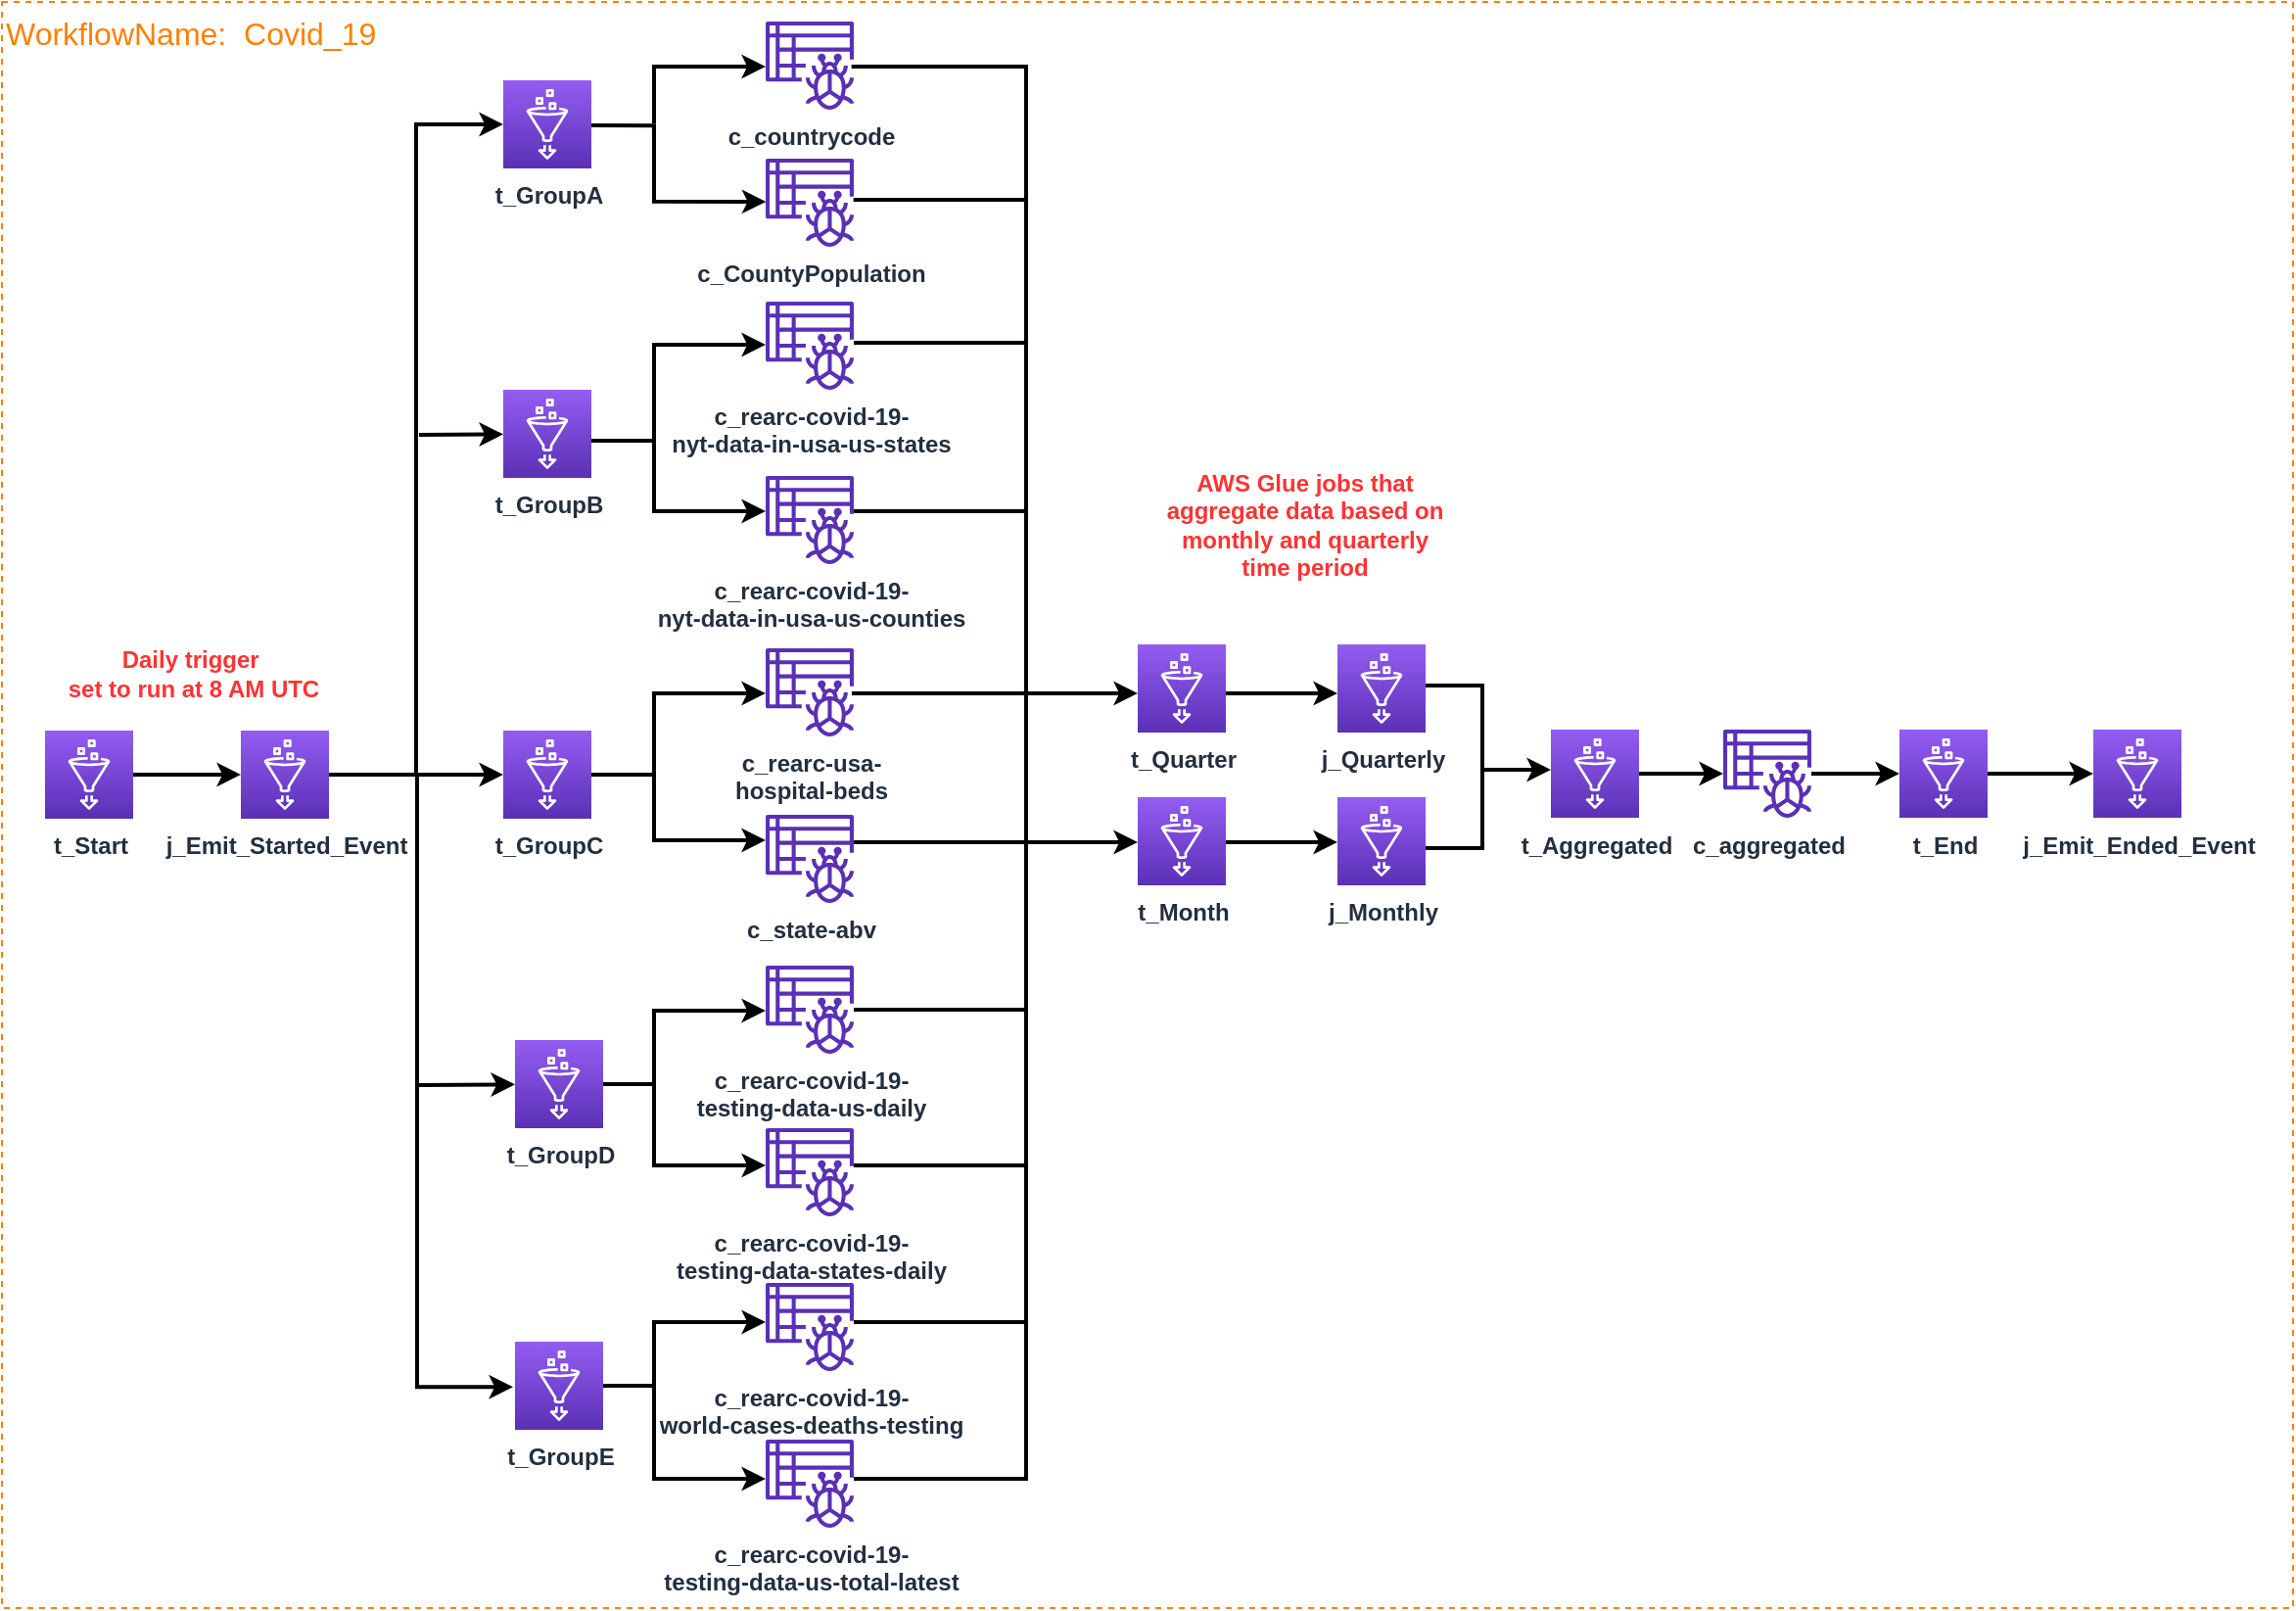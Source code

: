 <mxfile version="14.1.8" type="device"><diagram id="cLeb911HpQrfx_mNGOx6" name="Page-1"><mxGraphModel dx="1588" dy="1003" grid="0" gridSize="10" guides="1" tooltips="1" connect="1" arrows="1" fold="1" page="1" pageScale="1" pageWidth="1169" pageHeight="827" background="#ffffff" math="0" shadow="0"><root><mxCell id="0"/><mxCell id="1" parent="0"/><mxCell id="1Ak9XeJnUZnrZp4K6ehy-15" value="WorkflowName:  Covid_19" style="fillColor=none;strokeColor=#ff8000;verticalAlign=top;fontStyle=0;fontColor=#ff8000;align=left;dashed=1;fontSize=16;" parent="1" vertex="1"><mxGeometry x="20" y="6" width="1170" height="820" as="geometry"/></mxCell><mxCell id="8LFIYLNNRpLf8T8PcrfN-58" value="" style="edgeStyle=orthogonalEdgeStyle;rounded=0;orthogonalLoop=1;jettySize=auto;html=1;strokeWidth=2;" parent="1" source="1Ak9XeJnUZnrZp4K6ehy-2" target="1Ak9XeJnUZnrZp4K6ehy-5" edge="1"><mxGeometry relative="1" as="geometry"/></mxCell><mxCell id="1Ak9XeJnUZnrZp4K6ehy-2" value="&lt;b&gt;c_aggregated&lt;/b&gt;" style="outlineConnect=0;fontColor=#232F3E;gradientColor=none;fillColor=#5A30B5;strokeColor=none;dashed=0;verticalLabelPosition=bottom;verticalAlign=top;align=center;html=1;fontSize=12;fontStyle=0;aspect=fixed;pointerEvents=1;shape=mxgraph.aws4.glue_crawlers;" parent="1" vertex="1"><mxGeometry x="899" y="377.5" width="45" height="45" as="geometry"/></mxCell><mxCell id="8LFIYLNNRpLf8T8PcrfN-45" style="edgeStyle=orthogonalEdgeStyle;rounded=0;orthogonalLoop=1;jettySize=auto;html=1;strokeWidth=2;" parent="1" source="1Ak9XeJnUZnrZp4K6ehy-5" target="8LFIYLNNRpLf8T8PcrfN-19" edge="1"><mxGeometry relative="1" as="geometry"/></mxCell><mxCell id="1Ak9XeJnUZnrZp4K6ehy-5" value="&lt;b&gt;t_End&lt;/b&gt;" style="outlineConnect=0;fontColor=#232F3E;gradientColor=#945DF2;gradientDirection=north;fillColor=#5A30B5;strokeColor=#ffffff;dashed=0;verticalLabelPosition=bottom;verticalAlign=top;align=center;html=1;fontSize=12;fontStyle=0;aspect=fixed;shape=mxgraph.aws4.resourceIcon;resIcon=mxgraph.aws4.glue;" parent="1" vertex="1"><mxGeometry x="989" y="377.5" width="45" height="45" as="geometry"/></mxCell><mxCell id="msF5i7Rx_GSIgx8dMzh3-20" style="edgeStyle=orthogonalEdgeStyle;rounded=0;orthogonalLoop=1;jettySize=auto;html=1;strokeWidth=2;" parent="1" source="1Ak9XeJnUZnrZp4K6ehy-6" target="msF5i7Rx_GSIgx8dMzh3-1" edge="1"><mxGeometry relative="1" as="geometry"/></mxCell><mxCell id="1Ak9XeJnUZnrZp4K6ehy-6" value="&lt;b&gt;t_Start&lt;/b&gt;" style="outlineConnect=0;fontColor=#232F3E;gradientColor=#945DF2;gradientDirection=north;fillColor=#5A30B5;strokeColor=#ffffff;dashed=0;verticalLabelPosition=bottom;verticalAlign=top;align=center;html=1;fontSize=12;fontStyle=0;aspect=fixed;shape=mxgraph.aws4.resourceIcon;resIcon=mxgraph.aws4.glue;" parent="1" vertex="1"><mxGeometry x="42" y="378" width="45" height="45" as="geometry"/></mxCell><mxCell id="msF5i7Rx_GSIgx8dMzh3-39" style="edgeStyle=orthogonalEdgeStyle;rounded=0;orthogonalLoop=1;jettySize=auto;html=1;strokeWidth=2;" parent="1" edge="1"><mxGeometry relative="1" as="geometry"><Array as="points"/><mxPoint x="645" y="435" as="sourcePoint"/><mxPoint x="702" y="435" as="targetPoint"/></mxGeometry></mxCell><mxCell id="1Ak9XeJnUZnrZp4K6ehy-9" value="&lt;b&gt;t_Month&lt;/b&gt;" style="outlineConnect=0;fontColor=#232F3E;gradientColor=#945DF2;gradientDirection=north;fillColor=#5A30B5;strokeColor=#ffffff;dashed=0;verticalLabelPosition=bottom;verticalAlign=top;align=center;html=1;fontSize=12;fontStyle=0;aspect=fixed;shape=mxgraph.aws4.resourceIcon;resIcon=mxgraph.aws4.glue;" parent="1" vertex="1"><mxGeometry x="600" y="412" width="45" height="45" as="geometry"/></mxCell><mxCell id="msF5i7Rx_GSIgx8dMzh3-42" style="edgeStyle=orthogonalEdgeStyle;rounded=0;orthogonalLoop=1;jettySize=auto;html=1;strokeWidth=2;endArrow=none;endFill=0;" parent="1" edge="1"><mxGeometry relative="1" as="geometry"><mxPoint x="454.824" y="107" as="sourcePoint"/><mxPoint x="543" y="107" as="targetPoint"/><Array as="points"><mxPoint x="483" y="107"/><mxPoint x="483" y="107"/></Array></mxGeometry></mxCell><mxCell id="8LFIYLNNRpLf8T8PcrfN-6" value="&lt;b&gt;c_CountyPopulation&lt;/b&gt;" style="outlineConnect=0;fontColor=#232F3E;gradientColor=none;fillColor=#5A30B5;strokeColor=none;dashed=0;verticalLabelPosition=bottom;verticalAlign=top;align=center;html=1;fontSize=12;fontStyle=0;aspect=fixed;pointerEvents=1;shape=mxgraph.aws4.glue_crawlers;" parent="1" vertex="1"><mxGeometry x="410" y="86" width="45" height="45" as="geometry"/></mxCell><mxCell id="msF5i7Rx_GSIgx8dMzh3-40" style="edgeStyle=orthogonalEdgeStyle;rounded=0;orthogonalLoop=1;jettySize=auto;html=1;strokeWidth=2;startArrow=none;startFill=0;endArrow=none;endFill=0;" parent="1" edge="1"><mxGeometry relative="1" as="geometry"><mxPoint x="453.824" y="39" as="sourcePoint"/><mxPoint x="543" y="300" as="targetPoint"/><Array as="points"><mxPoint x="543" y="39"/><mxPoint x="543" y="220"/></Array></mxGeometry></mxCell><mxCell id="8LFIYLNNRpLf8T8PcrfN-7" value="&lt;b&gt;c_countrycode&lt;/b&gt;" style="outlineConnect=0;fontColor=#232F3E;gradientColor=none;fillColor=#5A30B5;strokeColor=none;dashed=0;verticalLabelPosition=bottom;verticalAlign=top;align=center;html=1;fontSize=12;fontStyle=0;aspect=fixed;pointerEvents=1;shape=mxgraph.aws4.glue_crawlers;" parent="1" vertex="1"><mxGeometry x="410" y="16" width="45" height="45" as="geometry"/></mxCell><mxCell id="msF5i7Rx_GSIgx8dMzh3-51" style="edgeStyle=elbowEdgeStyle;rounded=0;orthogonalLoop=1;jettySize=auto;html=1;strokeWidth=2;endArrow=none;endFill=0;elbow=vertical;" parent="1" edge="1"><mxGeometry relative="1" as="geometry"><mxPoint x="454" y="435" as="sourcePoint"/><mxPoint x="543" y="435" as="targetPoint"/></mxGeometry></mxCell><mxCell id="8LFIYLNNRpLf8T8PcrfN-8" value="&lt;b&gt;c_state-abv&lt;/b&gt;" style="outlineConnect=0;fontColor=#232F3E;gradientColor=none;fillColor=#5A30B5;strokeColor=none;dashed=0;verticalLabelPosition=bottom;verticalAlign=top;align=center;html=1;fontSize=12;fontStyle=0;aspect=fixed;pointerEvents=1;shape=mxgraph.aws4.glue_crawlers;" parent="1" vertex="1"><mxGeometry x="410" y="421" width="45" height="45" as="geometry"/></mxCell><mxCell id="msF5i7Rx_GSIgx8dMzh3-48" style="edgeStyle=orthogonalEdgeStyle;rounded=0;orthogonalLoop=1;jettySize=auto;html=1;strokeWidth=2;endArrow=none;endFill=0;" parent="1" edge="1"><mxGeometry relative="1" as="geometry"><Array as="points"><mxPoint x="543" y="266"/><mxPoint x="543" y="266"/></Array><mxPoint x="543" y="266" as="targetPoint"/><mxPoint x="454.823" y="266" as="sourcePoint"/></mxGeometry></mxCell><mxCell id="8LFIYLNNRpLf8T8PcrfN-9" value="&lt;b&gt;c_rearc-covid-19-&lt;br&gt;nyt-data-in-usa-us-counties&lt;/b&gt;" style="outlineConnect=0;fontColor=#232F3E;gradientColor=none;fillColor=#5A30B5;strokeColor=none;dashed=0;verticalLabelPosition=bottom;verticalAlign=top;align=center;html=1;fontSize=12;fontStyle=0;aspect=fixed;pointerEvents=1;shape=mxgraph.aws4.glue_crawlers;" parent="1" vertex="1"><mxGeometry x="410" y="248" width="45" height="45" as="geometry"/></mxCell><mxCell id="msF5i7Rx_GSIgx8dMzh3-44" style="edgeStyle=orthogonalEdgeStyle;rounded=0;orthogonalLoop=1;jettySize=auto;html=1;strokeWidth=2;endArrow=none;endFill=0;" parent="1" edge="1"><mxGeometry relative="1" as="geometry"><mxPoint x="455" y="180" as="sourcePoint"/><mxPoint x="542" y="180" as="targetPoint"/></mxGeometry></mxCell><mxCell id="8LFIYLNNRpLf8T8PcrfN-10" value="&lt;b&gt;c_rearc-covid-19-&lt;br&gt;nyt-data-in-usa-us-states&lt;/b&gt;" style="outlineConnect=0;fontColor=#232F3E;gradientColor=none;fillColor=#5A30B5;strokeColor=none;dashed=0;verticalLabelPosition=bottom;verticalAlign=top;align=center;html=1;fontSize=12;fontStyle=0;aspect=fixed;pointerEvents=1;shape=mxgraph.aws4.glue_crawlers;" parent="1" vertex="1"><mxGeometry x="410" y="159" width="45" height="45" as="geometry"/></mxCell><mxCell id="8LFIYLNNRpLf8T8PcrfN-11" value="&lt;b&gt;c_rearc-usa-&lt;br&gt;hospital-beds&lt;/b&gt;" style="outlineConnect=0;fontColor=#232F3E;gradientColor=none;fillColor=#5A30B5;strokeColor=none;dashed=0;verticalLabelPosition=bottom;verticalAlign=top;align=center;html=1;fontSize=12;fontStyle=0;aspect=fixed;pointerEvents=1;shape=mxgraph.aws4.glue_crawlers;" parent="1" vertex="1"><mxGeometry x="410" y="336" width="45" height="45" as="geometry"/></mxCell><mxCell id="msF5i7Rx_GSIgx8dMzh3-52" style="edgeStyle=orthogonalEdgeStyle;rounded=0;orthogonalLoop=1;jettySize=auto;html=1;strokeWidth=2;endArrow=none;endFill=0;" parent="1" source="8LFIYLNNRpLf8T8PcrfN-12" edge="1"><mxGeometry relative="1" as="geometry"><Array as="points"><mxPoint x="543" y="520"/><mxPoint x="543" y="300"/></Array><mxPoint x="543" y="300" as="targetPoint"/></mxGeometry></mxCell><mxCell id="8LFIYLNNRpLf8T8PcrfN-12" value="&lt;b&gt;c_rearc-covid-19-&lt;br&gt;testing-data-us-daily&lt;/b&gt;" style="outlineConnect=0;fontColor=#232F3E;gradientColor=none;fillColor=#5A30B5;strokeColor=none;dashed=0;verticalLabelPosition=bottom;verticalAlign=top;align=center;html=1;fontSize=12;fontStyle=0;aspect=fixed;pointerEvents=1;shape=mxgraph.aws4.glue_crawlers;" parent="1" vertex="1"><mxGeometry x="410" y="498" width="45" height="45" as="geometry"/></mxCell><mxCell id="msF5i7Rx_GSIgx8dMzh3-55" style="edgeStyle=orthogonalEdgeStyle;rounded=0;orthogonalLoop=1;jettySize=auto;html=1;strokeWidth=2;endArrow=none;endFill=0;" parent="1" source="8LFIYLNNRpLf8T8PcrfN-13" edge="1"><mxGeometry relative="1" as="geometry"><Array as="points"><mxPoint x="543" y="760"/><mxPoint x="543" y="424"/></Array><mxPoint x="543" y="424" as="targetPoint"/></mxGeometry></mxCell><mxCell id="8LFIYLNNRpLf8T8PcrfN-13" value="&lt;b&gt;c_rearc-covid-19-&lt;br&gt;testing-data-us-total-latest&lt;/b&gt;" style="outlineConnect=0;fontColor=#232F3E;gradientColor=none;fillColor=#5A30B5;strokeColor=none;dashed=0;verticalLabelPosition=bottom;verticalAlign=top;align=center;html=1;fontSize=12;fontStyle=0;aspect=fixed;pointerEvents=1;shape=mxgraph.aws4.glue_crawlers;" parent="1" vertex="1"><mxGeometry x="410" y="740" width="45" height="45" as="geometry"/></mxCell><mxCell id="msF5i7Rx_GSIgx8dMzh3-54" style="edgeStyle=orthogonalEdgeStyle;rounded=0;orthogonalLoop=1;jettySize=auto;html=1;strokeWidth=2;endArrow=none;endFill=0;" parent="1" source="8LFIYLNNRpLf8T8PcrfN-14" edge="1"><mxGeometry relative="1" as="geometry"><Array as="points"><mxPoint x="543" y="680"/><mxPoint x="543" y="680"/></Array><mxPoint x="543" y="680" as="targetPoint"/></mxGeometry></mxCell><mxCell id="8LFIYLNNRpLf8T8PcrfN-14" value="&lt;b&gt;c_rearc-covid-19-&lt;br&gt;world-cases-deaths-testing&lt;/b&gt;" style="outlineConnect=0;fontColor=#232F3E;gradientColor=none;fillColor=#5A30B5;strokeColor=none;dashed=0;verticalLabelPosition=bottom;verticalAlign=top;align=center;html=1;fontSize=12;fontStyle=0;aspect=fixed;pointerEvents=1;shape=mxgraph.aws4.glue_crawlers;" parent="1" vertex="1"><mxGeometry x="410" y="660" width="45" height="45" as="geometry"/></mxCell><mxCell id="8LFIYLNNRpLf8T8PcrfN-51" style="edgeStyle=orthogonalEdgeStyle;rounded=0;orthogonalLoop=1;jettySize=auto;html=1;strokeWidth=2;endArrow=none;endFill=0;" parent="1" source="8LFIYLNNRpLf8T8PcrfN-18" edge="1"><mxGeometry relative="1" as="geometry"><Array as="points"><mxPoint x="776" y="438"/><mxPoint x="776" y="396"/></Array><mxPoint x="776" y="396" as="targetPoint"/></mxGeometry></mxCell><mxCell id="8LFIYLNNRpLf8T8PcrfN-18" value="&lt;b&gt;j_Monthly&lt;/b&gt;" style="outlineConnect=0;fontColor=#232F3E;gradientColor=#945DF2;gradientDirection=north;fillColor=#5A30B5;strokeColor=#ffffff;dashed=0;verticalLabelPosition=bottom;verticalAlign=top;align=center;html=1;fontSize=12;fontStyle=0;aspect=fixed;shape=mxgraph.aws4.resourceIcon;resIcon=mxgraph.aws4.glue;" parent="1" vertex="1"><mxGeometry x="702" y="412" width="45" height="45" as="geometry"/></mxCell><mxCell id="8LFIYLNNRpLf8T8PcrfN-19" value="&lt;b&gt;j_Emit_Ended_Event&lt;/b&gt;" style="outlineConnect=0;fontColor=#232F3E;gradientColor=#945DF2;gradientDirection=north;fillColor=#5A30B5;strokeColor=#ffffff;dashed=0;verticalLabelPosition=bottom;verticalAlign=top;align=center;html=1;fontSize=12;fontStyle=0;aspect=fixed;shape=mxgraph.aws4.resourceIcon;resIcon=mxgraph.aws4.glue;" parent="1" vertex="1"><mxGeometry x="1088" y="377.5" width="45" height="45" as="geometry"/></mxCell><mxCell id="8LFIYLNNRpLf8T8PcrfN-50" style="edgeStyle=orthogonalEdgeStyle;rounded=0;orthogonalLoop=1;jettySize=auto;html=1;strokeWidth=2;" parent="1" source="8LFIYLNNRpLf8T8PcrfN-47" target="8LFIYLNNRpLf8T8PcrfN-56" edge="1"><mxGeometry relative="1" as="geometry"><Array as="points"><mxPoint x="776" y="355"/><mxPoint x="776" y="398"/></Array><mxPoint x="826" y="398" as="targetPoint"/></mxGeometry></mxCell><mxCell id="8LFIYLNNRpLf8T8PcrfN-47" value="&lt;b&gt;j_Quarterly&lt;/b&gt;" style="outlineConnect=0;fontColor=#232F3E;gradientColor=#945DF2;gradientDirection=north;fillColor=#5A30B5;strokeColor=#ffffff;dashed=0;verticalLabelPosition=bottom;verticalAlign=top;align=center;html=1;fontSize=12;fontStyle=0;aspect=fixed;shape=mxgraph.aws4.resourceIcon;resIcon=mxgraph.aws4.glue;" parent="1" vertex="1"><mxGeometry x="702" y="334" width="45" height="45" as="geometry"/></mxCell><mxCell id="8LFIYLNNRpLf8T8PcrfN-55" value="&lt;b&gt;Daily trigger&amp;nbsp;&lt;br&gt;set to run at 8 AM UTC&lt;br&gt;&lt;/b&gt;" style="text;html=1;strokeColor=none;fillColor=none;align=center;verticalAlign=middle;whiteSpace=wrap;rounded=0;fontColor=#ff3333;" parent="1" vertex="1"><mxGeometry x="38" y="325.5" width="160" height="47" as="geometry"/></mxCell><mxCell id="8LFIYLNNRpLf8T8PcrfN-57" style="edgeStyle=orthogonalEdgeStyle;rounded=0;orthogonalLoop=1;jettySize=auto;html=1;strokeWidth=2;" parent="1" source="8LFIYLNNRpLf8T8PcrfN-56" target="1Ak9XeJnUZnrZp4K6ehy-2" edge="1"><mxGeometry relative="1" as="geometry"/></mxCell><mxCell id="8LFIYLNNRpLf8T8PcrfN-56" value="&lt;b&gt;t_Aggregated&lt;/b&gt;" style="outlineConnect=0;fontColor=#232F3E;gradientColor=#945DF2;gradientDirection=north;fillColor=#5A30B5;strokeColor=#ffffff;dashed=0;verticalLabelPosition=bottom;verticalAlign=top;align=center;html=1;fontSize=12;fontStyle=0;aspect=fixed;shape=mxgraph.aws4.resourceIcon;resIcon=mxgraph.aws4.glue;" parent="1" vertex="1"><mxGeometry x="811" y="377.5" width="45" height="45" as="geometry"/></mxCell><mxCell id="msF5i7Rx_GSIgx8dMzh3-21" style="edgeStyle=elbowEdgeStyle;rounded=0;orthogonalLoop=1;jettySize=auto;html=1;strokeWidth=2;" parent="1" source="msF5i7Rx_GSIgx8dMzh3-1" target="msF5i7Rx_GSIgx8dMzh3-3" edge="1"><mxGeometry relative="1" as="geometry"/></mxCell><mxCell id="msF5i7Rx_GSIgx8dMzh3-22" style="rounded=0;orthogonalLoop=1;jettySize=auto;html=1;strokeWidth=2;" parent="1" target="msF5i7Rx_GSIgx8dMzh3-4" edge="1"><mxGeometry relative="1" as="geometry"><mxPoint x="233" y="227" as="sourcePoint"/></mxGeometry></mxCell><mxCell id="msF5i7Rx_GSIgx8dMzh3-23" style="edgeStyle=orthogonalEdgeStyle;rounded=0;orthogonalLoop=1;jettySize=auto;html=1;strokeWidth=2;" parent="1" edge="1"><mxGeometry relative="1" as="geometry"><mxPoint x="187" y="400.5" as="sourcePoint"/><mxPoint x="276" y="400.5" as="targetPoint"/><Array as="points"><mxPoint x="232" y="401"/></Array></mxGeometry></mxCell><mxCell id="msF5i7Rx_GSIgx8dMzh3-24" style="rounded=0;orthogonalLoop=1;jettySize=auto;html=1;strokeWidth=2;" parent="1" target="msF5i7Rx_GSIgx8dMzh3-6" edge="1"><mxGeometry relative="1" as="geometry"><mxPoint x="233" y="559" as="sourcePoint"/></mxGeometry></mxCell><mxCell id="msF5i7Rx_GSIgx8dMzh3-25" style="edgeStyle=orthogonalEdgeStyle;rounded=0;orthogonalLoop=1;jettySize=auto;html=1;strokeWidth=2;" parent="1" edge="1"><mxGeometry relative="1" as="geometry"><Array as="points"><mxPoint x="232" y="713"/></Array><mxPoint x="232" y="400" as="sourcePoint"/><mxPoint x="281" y="713.111" as="targetPoint"/></mxGeometry></mxCell><mxCell id="msF5i7Rx_GSIgx8dMzh3-1" value="&lt;b&gt;j_Emit_Started_Event&lt;/b&gt;" style="outlineConnect=0;fontColor=#232F3E;gradientColor=#945DF2;gradientDirection=north;fillColor=#5A30B5;strokeColor=#ffffff;dashed=0;verticalLabelPosition=bottom;verticalAlign=top;align=center;html=1;fontSize=12;fontStyle=0;aspect=fixed;shape=mxgraph.aws4.resourceIcon;resIcon=mxgraph.aws4.glue;" parent="1" vertex="1"><mxGeometry x="142" y="378" width="45" height="45" as="geometry"/></mxCell><mxCell id="msF5i7Rx_GSIgx8dMzh3-9" style="edgeStyle=orthogonalEdgeStyle;rounded=0;orthogonalLoop=1;jettySize=auto;html=1;strokeWidth=2;" parent="1" target="8LFIYLNNRpLf8T8PcrfN-7" edge="1"><mxGeometry relative="1" as="geometry"><mxPoint x="353" y="68" as="sourcePoint"/><Array as="points"><mxPoint x="353" y="68"/><mxPoint x="353" y="39"/></Array></mxGeometry></mxCell><mxCell id="msF5i7Rx_GSIgx8dMzh3-10" style="edgeStyle=orthogonalEdgeStyle;rounded=0;orthogonalLoop=1;jettySize=auto;html=1;strokeWidth=2;" parent="1" edge="1"><mxGeometry relative="1" as="geometry"><Array as="points"><mxPoint x="353" y="69"/><mxPoint x="353" y="108"/></Array><mxPoint x="321" y="69.056" as="sourcePoint"/><mxPoint x="410.176" y="107.944" as="targetPoint"/></mxGeometry></mxCell><mxCell id="msF5i7Rx_GSIgx8dMzh3-3" value="&lt;b&gt;t_GroupA&lt;/b&gt;" style="outlineConnect=0;fontColor=#232F3E;gradientColor=#945DF2;gradientDirection=north;fillColor=#5A30B5;strokeColor=#ffffff;dashed=0;verticalLabelPosition=bottom;verticalAlign=top;align=center;html=1;fontSize=12;fontStyle=0;aspect=fixed;shape=mxgraph.aws4.resourceIcon;resIcon=mxgraph.aws4.glue;" parent="1" vertex="1"><mxGeometry x="276" y="46" width="45" height="45" as="geometry"/></mxCell><mxCell id="msF5i7Rx_GSIgx8dMzh3-11" style="edgeStyle=orthogonalEdgeStyle;rounded=0;orthogonalLoop=1;jettySize=auto;html=1;strokeWidth=2;" parent="1" source="msF5i7Rx_GSIgx8dMzh3-4" target="8LFIYLNNRpLf8T8PcrfN-10" edge="1"><mxGeometry relative="1" as="geometry"><Array as="points"><mxPoint x="353" y="230"/><mxPoint x="353" y="181"/></Array></mxGeometry></mxCell><mxCell id="msF5i7Rx_GSIgx8dMzh3-12" style="edgeStyle=orthogonalEdgeStyle;rounded=0;orthogonalLoop=1;jettySize=auto;html=1;strokeWidth=2;" parent="1" source="msF5i7Rx_GSIgx8dMzh3-4" target="8LFIYLNNRpLf8T8PcrfN-9" edge="1"><mxGeometry relative="1" as="geometry"><Array as="points"><mxPoint x="353" y="230"/><mxPoint x="353" y="266"/></Array></mxGeometry></mxCell><mxCell id="msF5i7Rx_GSIgx8dMzh3-4" value="&lt;b&gt;t_GroupB&lt;/b&gt;" style="outlineConnect=0;fontColor=#232F3E;gradientColor=#945DF2;gradientDirection=north;fillColor=#5A30B5;strokeColor=#ffffff;dashed=0;verticalLabelPosition=bottom;verticalAlign=top;align=center;html=1;fontSize=12;fontStyle=0;aspect=fixed;shape=mxgraph.aws4.resourceIcon;resIcon=mxgraph.aws4.glue;" parent="1" vertex="1"><mxGeometry x="276" y="204" width="45" height="45" as="geometry"/></mxCell><mxCell id="msF5i7Rx_GSIgx8dMzh3-13" style="edgeStyle=orthogonalEdgeStyle;rounded=0;orthogonalLoop=1;jettySize=auto;html=1;strokeWidth=2;" parent="1" source="msF5i7Rx_GSIgx8dMzh3-5" target="8LFIYLNNRpLf8T8PcrfN-11" edge="1"><mxGeometry relative="1" as="geometry"><Array as="points"><mxPoint x="353" y="400"/><mxPoint x="353" y="359"/></Array></mxGeometry></mxCell><mxCell id="msF5i7Rx_GSIgx8dMzh3-14" style="edgeStyle=orthogonalEdgeStyle;rounded=0;orthogonalLoop=1;jettySize=auto;html=1;strokeWidth=2;" parent="1" source="msF5i7Rx_GSIgx8dMzh3-5" target="8LFIYLNNRpLf8T8PcrfN-8" edge="1"><mxGeometry relative="1" as="geometry"><Array as="points"><mxPoint x="353" y="400"/><mxPoint x="353" y="434"/></Array></mxGeometry></mxCell><mxCell id="msF5i7Rx_GSIgx8dMzh3-5" value="&lt;b&gt;t_GroupC&lt;/b&gt;" style="outlineConnect=0;fontColor=#232F3E;gradientColor=#945DF2;gradientDirection=north;fillColor=#5A30B5;strokeColor=#ffffff;dashed=0;verticalLabelPosition=bottom;verticalAlign=top;align=center;html=1;fontSize=12;fontStyle=0;aspect=fixed;shape=mxgraph.aws4.resourceIcon;resIcon=mxgraph.aws4.glue;" parent="1" vertex="1"><mxGeometry x="276" y="378" width="45" height="45" as="geometry"/></mxCell><mxCell id="msF5i7Rx_GSIgx8dMzh3-16" style="edgeStyle=orthogonalEdgeStyle;rounded=0;orthogonalLoop=1;jettySize=auto;html=1;strokeWidth=2;" parent="1" source="msF5i7Rx_GSIgx8dMzh3-6" target="8LFIYLNNRpLf8T8PcrfN-12" edge="1"><mxGeometry relative="1" as="geometry"><Array as="points"><mxPoint x="353" y="559"/><mxPoint x="353" y="521"/></Array></mxGeometry></mxCell><mxCell id="msF5i7Rx_GSIgx8dMzh3-17" style="edgeStyle=orthogonalEdgeStyle;rounded=0;orthogonalLoop=1;jettySize=auto;html=1;strokeWidth=2;" parent="1" source="msF5i7Rx_GSIgx8dMzh3-6" target="msF5i7Rx_GSIgx8dMzh3-15" edge="1"><mxGeometry relative="1" as="geometry"><Array as="points"><mxPoint x="353" y="559"/><mxPoint x="353" y="600"/></Array></mxGeometry></mxCell><mxCell id="msF5i7Rx_GSIgx8dMzh3-6" value="&lt;b&gt;t_GroupD&lt;/b&gt;" style="outlineConnect=0;fontColor=#232F3E;gradientColor=#945DF2;gradientDirection=north;fillColor=#5A30B5;strokeColor=#ffffff;dashed=0;verticalLabelPosition=bottom;verticalAlign=top;align=center;html=1;fontSize=12;fontStyle=0;aspect=fixed;shape=mxgraph.aws4.resourceIcon;resIcon=mxgraph.aws4.glue;" parent="1" vertex="1"><mxGeometry x="282" y="536" width="45" height="45" as="geometry"/></mxCell><mxCell id="msF5i7Rx_GSIgx8dMzh3-18" style="edgeStyle=orthogonalEdgeStyle;rounded=0;orthogonalLoop=1;jettySize=auto;html=1;strokeWidth=2;" parent="1" source="msF5i7Rx_GSIgx8dMzh3-7" target="8LFIYLNNRpLf8T8PcrfN-14" edge="1"><mxGeometry relative="1" as="geometry"><Array as="points"><mxPoint x="353" y="712"/><mxPoint x="353" y="680"/></Array></mxGeometry></mxCell><mxCell id="msF5i7Rx_GSIgx8dMzh3-19" style="edgeStyle=orthogonalEdgeStyle;rounded=0;orthogonalLoop=1;jettySize=auto;html=1;strokeWidth=2;" parent="1" source="msF5i7Rx_GSIgx8dMzh3-7" target="8LFIYLNNRpLf8T8PcrfN-13" edge="1"><mxGeometry relative="1" as="geometry"><Array as="points"><mxPoint x="353" y="712"/><mxPoint x="353" y="760"/></Array></mxGeometry></mxCell><mxCell id="msF5i7Rx_GSIgx8dMzh3-7" value="&lt;b&gt;t_GroupE&lt;/b&gt;" style="outlineConnect=0;fontColor=#232F3E;gradientColor=#945DF2;gradientDirection=north;fillColor=#5A30B5;strokeColor=#ffffff;dashed=0;verticalLabelPosition=bottom;verticalAlign=top;align=center;html=1;fontSize=12;fontStyle=0;aspect=fixed;shape=mxgraph.aws4.resourceIcon;resIcon=mxgraph.aws4.glue;" parent="1" vertex="1"><mxGeometry x="282" y="690" width="45" height="45" as="geometry"/></mxCell><mxCell id="msF5i7Rx_GSIgx8dMzh3-53" style="edgeStyle=orthogonalEdgeStyle;rounded=0;orthogonalLoop=1;jettySize=auto;html=1;strokeWidth=2;endArrow=none;endFill=0;" parent="1" source="msF5i7Rx_GSIgx8dMzh3-15" edge="1"><mxGeometry relative="1" as="geometry"><Array as="points"><mxPoint x="543" y="600"/><mxPoint x="543" y="600"/></Array><mxPoint x="513" y="600" as="targetPoint"/></mxGeometry></mxCell><mxCell id="msF5i7Rx_GSIgx8dMzh3-15" value="&lt;b&gt;c_rearc-covid-19-&lt;br&gt;testing-data-states-daily&lt;/b&gt;" style="outlineConnect=0;fontColor=#232F3E;gradientColor=none;fillColor=#5A30B5;strokeColor=none;dashed=0;verticalLabelPosition=bottom;verticalAlign=top;align=center;html=1;fontSize=12;fontStyle=0;aspect=fixed;pointerEvents=1;shape=mxgraph.aws4.glue_crawlers;" parent="1" vertex="1"><mxGeometry x="410" y="581" width="45" height="45" as="geometry"/></mxCell><mxCell id="msF5i7Rx_GSIgx8dMzh3-26" value="&lt;b&gt;t_Quarter&lt;/b&gt;" style="outlineConnect=0;fontColor=#232F3E;gradientColor=#945DF2;gradientDirection=north;fillColor=#5A30B5;strokeColor=#ffffff;dashed=0;verticalLabelPosition=bottom;verticalAlign=top;align=center;html=1;fontSize=12;fontStyle=0;aspect=fixed;shape=mxgraph.aws4.resourceIcon;resIcon=mxgraph.aws4.glue;" parent="1" vertex="1"><mxGeometry x="600" y="334" width="45" height="45" as="geometry"/></mxCell><mxCell id="msF5i7Rx_GSIgx8dMzh3-62" value="&lt;div&gt;&lt;b&gt;AWS Glue jobs that &lt;br&gt;&lt;/b&gt;&lt;/div&gt;&lt;div&gt;&lt;b&gt;aggregate&lt;/b&gt;&lt;b&gt; data based on&lt;br&gt;&lt;/b&gt;&lt;/div&gt;&lt;div&gt;&lt;b&gt;monthly and &lt;/b&gt;&lt;b&gt;quarterly&lt;/b&gt;&lt;/div&gt;&lt;div&gt;&lt;b&gt;time period&lt;/b&gt;&lt;/div&gt;" style="text;html=1;align=center;fontColor=#ff3333;" parent="1" vertex="1"><mxGeometry x="605" y="238" width="160" height="62" as="geometry"/></mxCell><mxCell id="KisEPAG6Npycp71t0pEY-1" style="edgeStyle=elbowEdgeStyle;rounded=0;orthogonalLoop=1;jettySize=auto;html=1;strokeWidth=2;endArrow=none;endFill=0;elbow=vertical;" parent="1" edge="1"><mxGeometry relative="1" as="geometry"><mxPoint x="454" y="359" as="sourcePoint"/><mxPoint x="543" y="359" as="targetPoint"/></mxGeometry></mxCell><mxCell id="KisEPAG6Npycp71t0pEY-2" style="edgeStyle=orthogonalEdgeStyle;rounded=0;orthogonalLoop=1;jettySize=auto;html=1;strokeWidth=2;" parent="1" edge="1"><mxGeometry relative="1" as="geometry"><Array as="points"/><mxPoint x="543" y="435" as="sourcePoint"/><mxPoint x="600" y="435" as="targetPoint"/></mxGeometry></mxCell><mxCell id="KisEPAG6Npycp71t0pEY-4" style="edgeStyle=orthogonalEdgeStyle;rounded=0;orthogonalLoop=1;jettySize=auto;html=1;strokeWidth=2;" parent="1" edge="1"><mxGeometry relative="1" as="geometry"><Array as="points"/><mxPoint x="543" y="359" as="sourcePoint"/><mxPoint x="600" y="359" as="targetPoint"/></mxGeometry></mxCell><mxCell id="KisEPAG6Npycp71t0pEY-5" style="edgeStyle=orthogonalEdgeStyle;rounded=0;orthogonalLoop=1;jettySize=auto;html=1;strokeWidth=2;" parent="1" edge="1"><mxGeometry relative="1" as="geometry"><Array as="points"/><mxPoint x="645" y="359" as="sourcePoint"/><mxPoint x="702" y="359" as="targetPoint"/></mxGeometry></mxCell></root></mxGraphModel></diagram></mxfile>